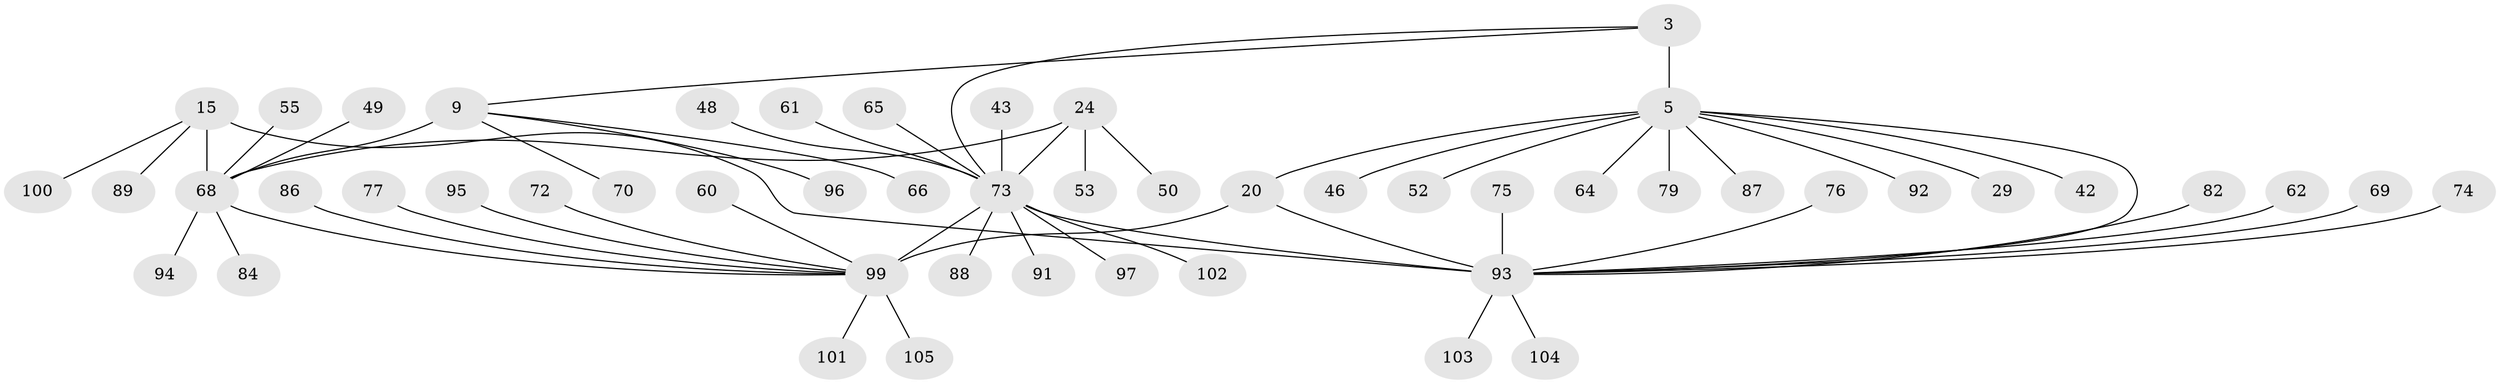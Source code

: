 // original degree distribution, {8: 0.0380952380952381, 6: 0.05714285714285714, 5: 0.047619047619047616, 7: 0.01904761904761905, 9: 0.0380952380952381, 11: 0.009523809523809525, 12: 0.009523809523809525, 10: 0.01904761904761905, 1: 0.6, 2: 0.12380952380952381, 4: 0.009523809523809525, 3: 0.02857142857142857}
// Generated by graph-tools (version 1.1) at 2025/54/03/09/25 04:54:25]
// undirected, 52 vertices, 57 edges
graph export_dot {
graph [start="1"]
  node [color=gray90,style=filled];
  3 [super="+2"];
  5 [super="+4"];
  9 [super="+6"];
  15 [super="+13"];
  20 [super="+17"];
  24 [super="+21"];
  29;
  42;
  43;
  46;
  48;
  49;
  50;
  52;
  53;
  55;
  60 [super="+40"];
  61;
  62;
  64;
  65;
  66;
  68 [super="+54+36+41"];
  69;
  70;
  72 [super="+63"];
  73 [super="+30+25+31+32+35+39"];
  74;
  75;
  76;
  77;
  79;
  82 [super="+81"];
  84 [super="+51"];
  86;
  87;
  88;
  89;
  91;
  92;
  93 [super="+71+85+27+34+56+57"];
  94 [super="+90"];
  95;
  96;
  97;
  99 [super="+98+44+58+59"];
  100 [super="+83"];
  101;
  102;
  103 [super="+78"];
  104;
  105;
  3 -- 5 [weight=6];
  3 -- 9;
  3 -- 73 [weight=2];
  5 -- 29;
  5 -- 42;
  5 -- 46;
  5 -- 64;
  5 -- 79;
  5 -- 20;
  5 -- 52;
  5 -- 87;
  5 -- 92;
  5 -- 93 [weight=3];
  9 -- 66;
  9 -- 70;
  9 -- 96;
  9 -- 68 [weight=6];
  15 -- 89;
  15 -- 100;
  15 -- 93 [weight=6];
  15 -- 68;
  20 -- 93;
  20 -- 99 [weight=6];
  24 -- 50;
  24 -- 53;
  24 -- 73 [weight=6];
  24 -- 68;
  43 -- 73;
  48 -- 73;
  49 -- 68;
  55 -- 68;
  60 -- 99;
  61 -- 73;
  62 -- 93;
  65 -- 73;
  68 -- 99;
  68 -- 84;
  68 -- 94;
  69 -- 93;
  72 -- 99;
  73 -- 88;
  73 -- 91;
  73 -- 93;
  73 -- 97;
  73 -- 102;
  73 -- 99 [weight=2];
  74 -- 93;
  75 -- 93;
  76 -- 93;
  77 -- 99;
  82 -- 93;
  86 -- 99;
  93 -- 103;
  93 -- 104;
  95 -- 99;
  99 -- 101;
  99 -- 105;
}

